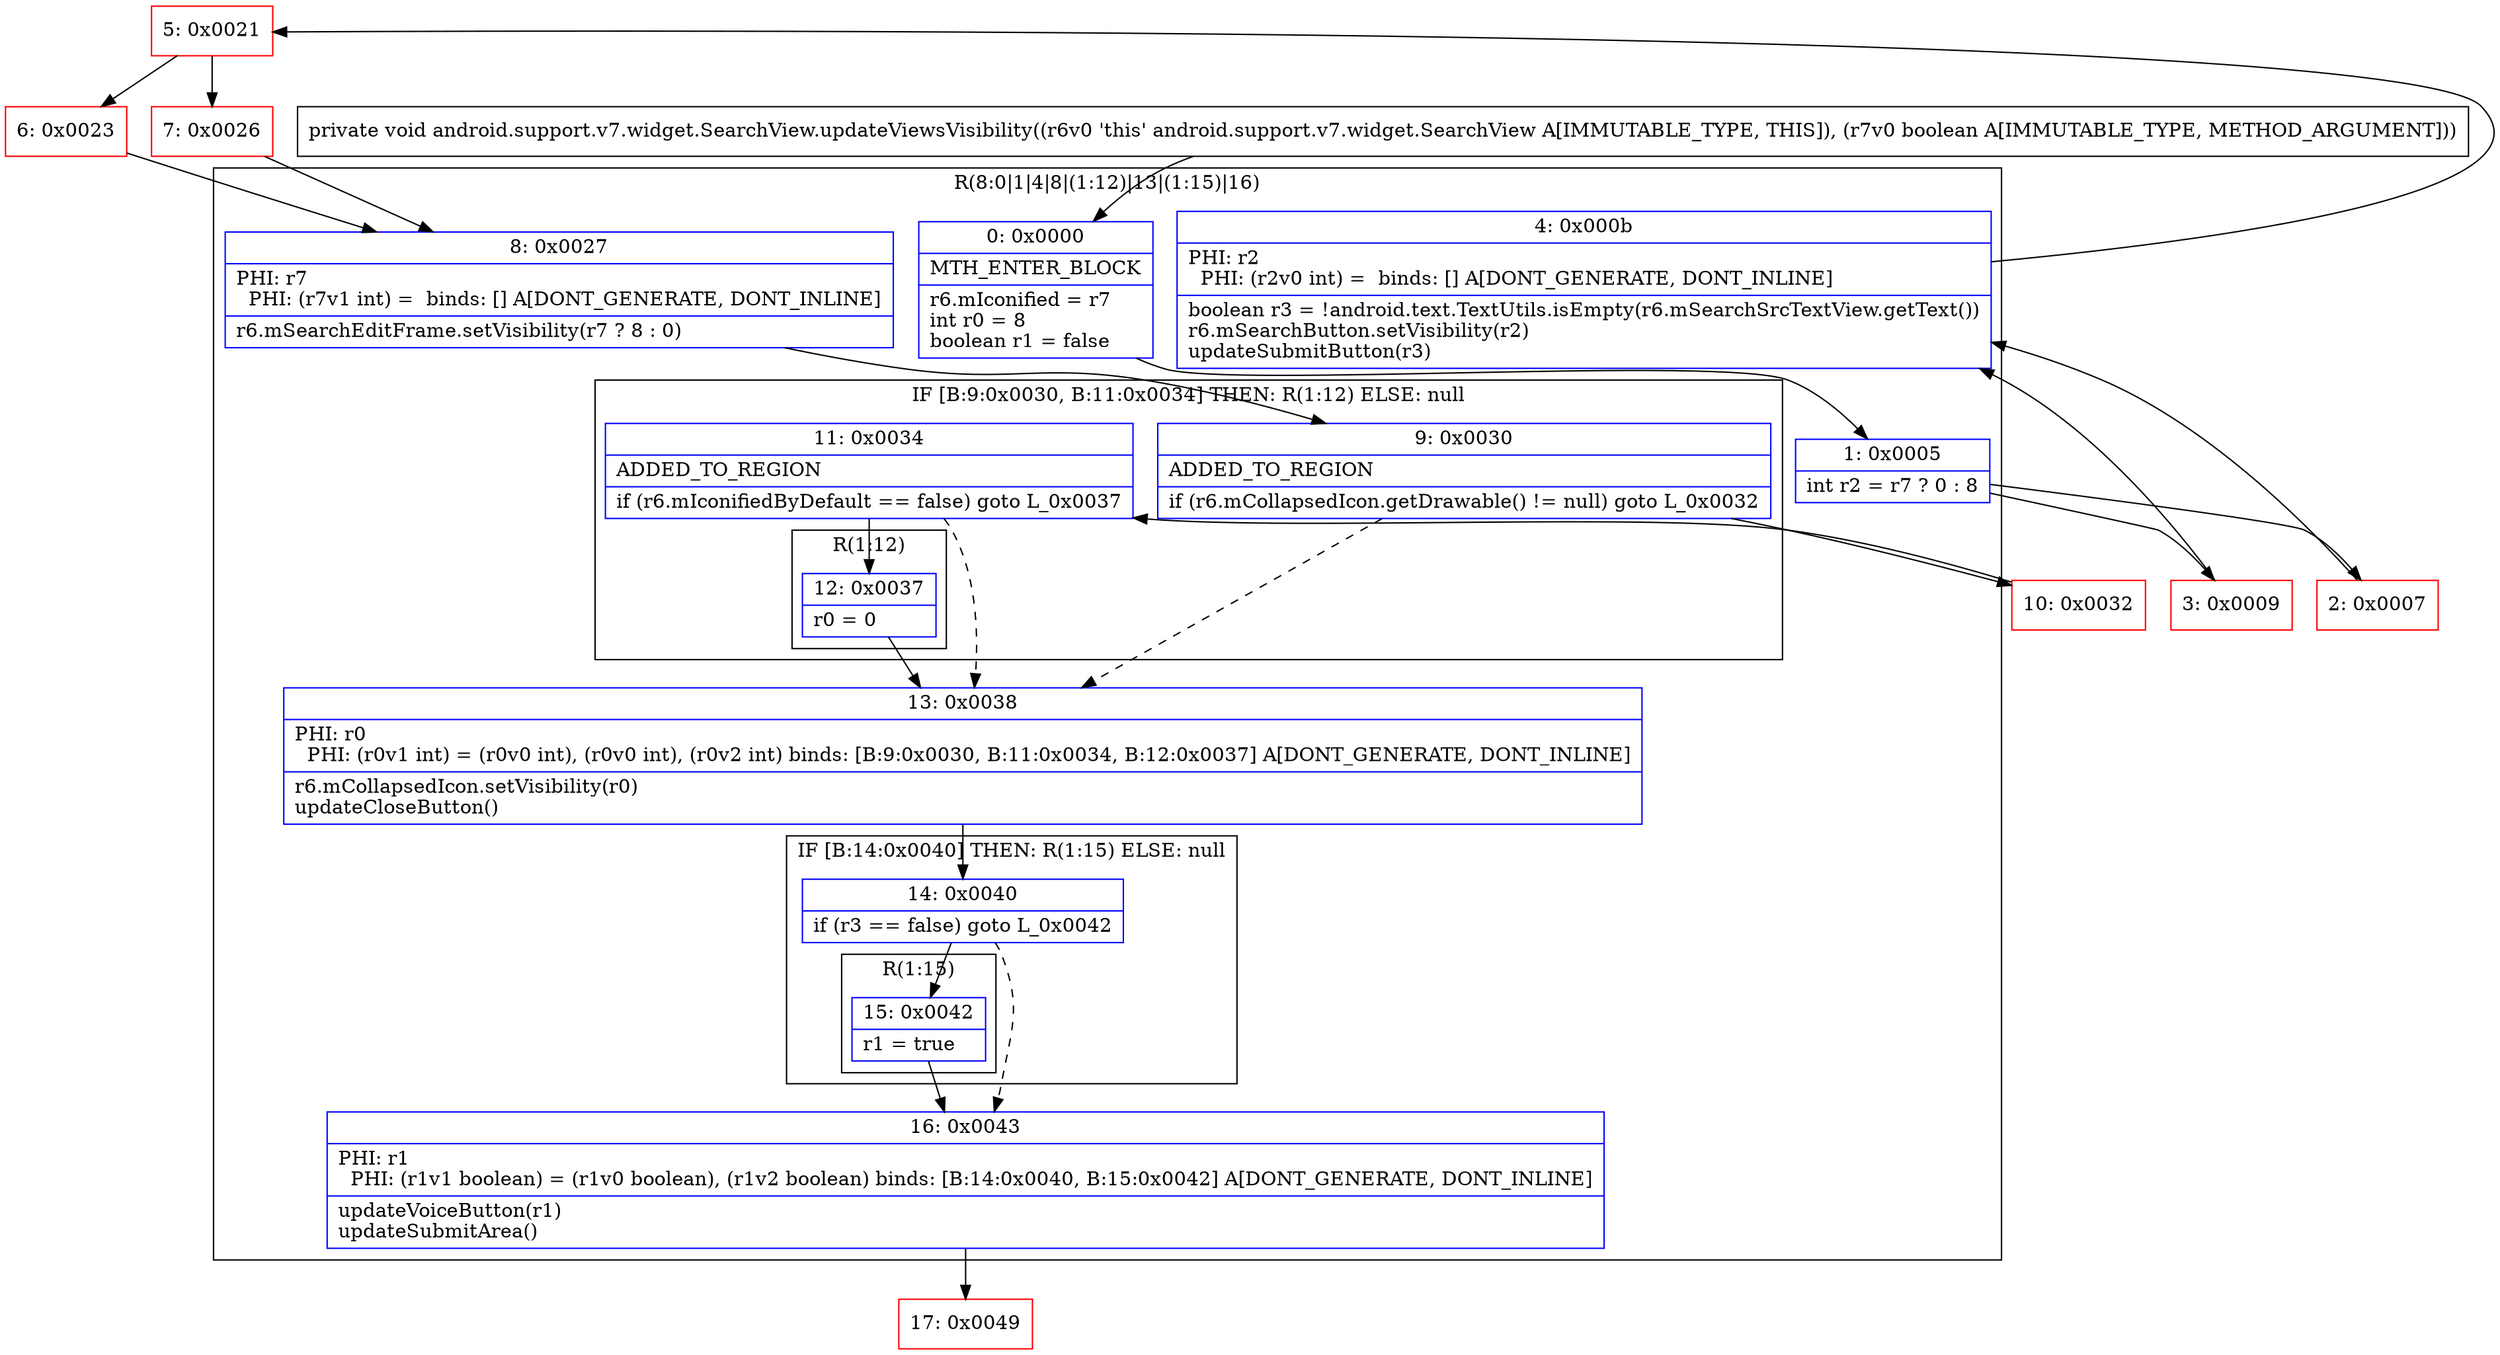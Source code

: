 digraph "CFG forandroid.support.v7.widget.SearchView.updateViewsVisibility(Z)V" {
subgraph cluster_Region_641153156 {
label = "R(8:0|1|4|8|(1:12)|13|(1:15)|16)";
node [shape=record,color=blue];
Node_0 [shape=record,label="{0\:\ 0x0000|MTH_ENTER_BLOCK\l|r6.mIconified = r7\lint r0 = 8\lboolean r1 = false\l}"];
Node_1 [shape=record,label="{1\:\ 0x0005|int r2 = r7 ? 0 : 8\l}"];
Node_4 [shape=record,label="{4\:\ 0x000b|PHI: r2 \l  PHI: (r2v0 int) =  binds: [] A[DONT_GENERATE, DONT_INLINE]\l|boolean r3 = !android.text.TextUtils.isEmpty(r6.mSearchSrcTextView.getText())\lr6.mSearchButton.setVisibility(r2)\lupdateSubmitButton(r3)\l}"];
Node_8 [shape=record,label="{8\:\ 0x0027|PHI: r7 \l  PHI: (r7v1 int) =  binds: [] A[DONT_GENERATE, DONT_INLINE]\l|r6.mSearchEditFrame.setVisibility(r7 ? 8 : 0)\l}"];
subgraph cluster_IfRegion_817429603 {
label = "IF [B:9:0x0030, B:11:0x0034] THEN: R(1:12) ELSE: null";
node [shape=record,color=blue];
Node_9 [shape=record,label="{9\:\ 0x0030|ADDED_TO_REGION\l|if (r6.mCollapsedIcon.getDrawable() != null) goto L_0x0032\l}"];
Node_11 [shape=record,label="{11\:\ 0x0034|ADDED_TO_REGION\l|if (r6.mIconifiedByDefault == false) goto L_0x0037\l}"];
subgraph cluster_Region_682224146 {
label = "R(1:12)";
node [shape=record,color=blue];
Node_12 [shape=record,label="{12\:\ 0x0037|r0 = 0\l}"];
}
}
Node_13 [shape=record,label="{13\:\ 0x0038|PHI: r0 \l  PHI: (r0v1 int) = (r0v0 int), (r0v0 int), (r0v2 int) binds: [B:9:0x0030, B:11:0x0034, B:12:0x0037] A[DONT_GENERATE, DONT_INLINE]\l|r6.mCollapsedIcon.setVisibility(r0)\lupdateCloseButton()\l}"];
subgraph cluster_IfRegion_21569075 {
label = "IF [B:14:0x0040] THEN: R(1:15) ELSE: null";
node [shape=record,color=blue];
Node_14 [shape=record,label="{14\:\ 0x0040|if (r3 == false) goto L_0x0042\l}"];
subgraph cluster_Region_2146130087 {
label = "R(1:15)";
node [shape=record,color=blue];
Node_15 [shape=record,label="{15\:\ 0x0042|r1 = true\l}"];
}
}
Node_16 [shape=record,label="{16\:\ 0x0043|PHI: r1 \l  PHI: (r1v1 boolean) = (r1v0 boolean), (r1v2 boolean) binds: [B:14:0x0040, B:15:0x0042] A[DONT_GENERATE, DONT_INLINE]\l|updateVoiceButton(r1)\lupdateSubmitArea()\l}"];
}
Node_2 [shape=record,color=red,label="{2\:\ 0x0007}"];
Node_3 [shape=record,color=red,label="{3\:\ 0x0009}"];
Node_5 [shape=record,color=red,label="{5\:\ 0x0021}"];
Node_6 [shape=record,color=red,label="{6\:\ 0x0023}"];
Node_7 [shape=record,color=red,label="{7\:\ 0x0026}"];
Node_10 [shape=record,color=red,label="{10\:\ 0x0032}"];
Node_17 [shape=record,color=red,label="{17\:\ 0x0049}"];
MethodNode[shape=record,label="{private void android.support.v7.widget.SearchView.updateViewsVisibility((r6v0 'this' android.support.v7.widget.SearchView A[IMMUTABLE_TYPE, THIS]), (r7v0 boolean A[IMMUTABLE_TYPE, METHOD_ARGUMENT])) }"];
MethodNode -> Node_0;
Node_0 -> Node_1;
Node_1 -> Node_2;
Node_1 -> Node_3;
Node_4 -> Node_5;
Node_8 -> Node_9;
Node_9 -> Node_10;
Node_9 -> Node_13[style=dashed];
Node_11 -> Node_12;
Node_11 -> Node_13[style=dashed];
Node_12 -> Node_13;
Node_13 -> Node_14;
Node_14 -> Node_15;
Node_14 -> Node_16[style=dashed];
Node_15 -> Node_16;
Node_16 -> Node_17;
Node_2 -> Node_4;
Node_3 -> Node_4;
Node_5 -> Node_6;
Node_5 -> Node_7;
Node_6 -> Node_8;
Node_7 -> Node_8;
Node_10 -> Node_11;
}

